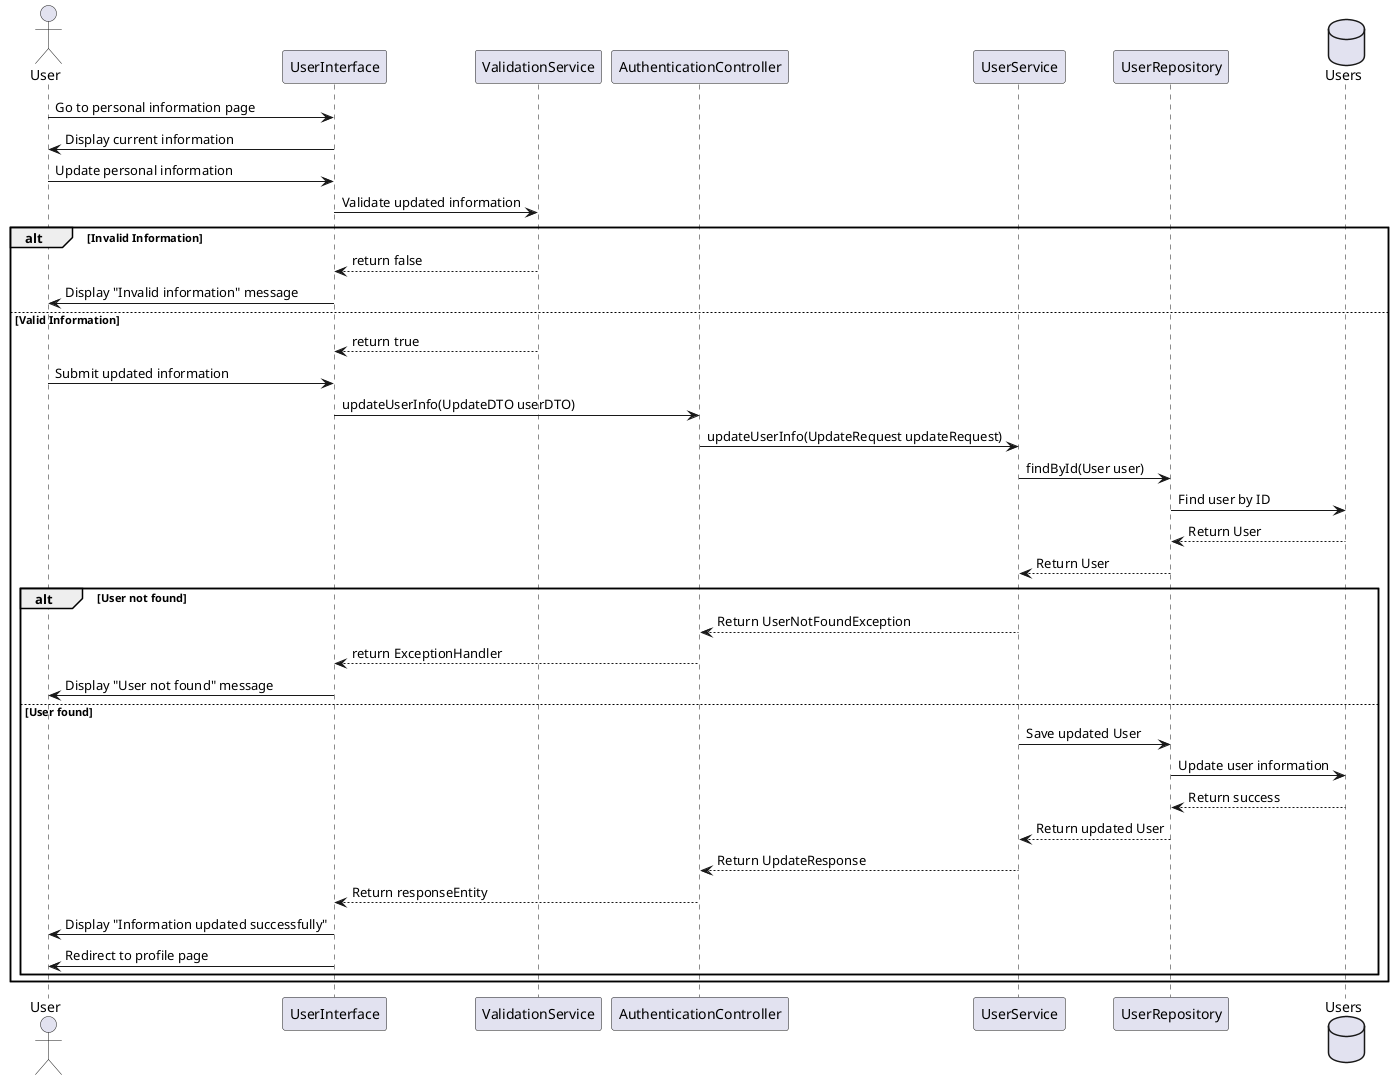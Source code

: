 @startuml
actor User
participant "UserInterface" as UI
participant "ValidationService" as ValidationService
participant "AuthenticationController" as AuthController
participant "UserService" as UserService
participant "UserRepository" as UserRepo
database "Users" as UsersDB

User -> UI: Go to personal information page
UI -> User: Display current information
User -> UI: Update personal information
UI -> ValidationService: Validate updated information

alt Invalid Information
    ValidationService --> UI: return false
    UI -> User: Display "Invalid information" message
else Valid Information
    ValidationService --> UI: return true
    User -> UI: Submit updated information
    UI -> AuthController: updateUserInfo(UpdateDTO userDTO)
    AuthController -> UserService: updateUserInfo(UpdateRequest updateRequest)
    UserService -> UserRepo: findById(User user)
    UserRepo -> UsersDB: Find user by ID
    UsersDB --> UserRepo: Return User
    UserRepo --> UserService: Return User

    alt User not found
        UserService --> AuthController: Return UserNotFoundException
        AuthController --> UI: return ExceptionHandler
        UI -> User: Display "User not found" message
    else User found
        UserService -> UserRepo: Save updated User
        UserRepo -> UsersDB: Update user information
        UsersDB --> UserRepo: Return success
        UserRepo --> UserService: Return updated User
        UserService --> AuthController: Return UpdateResponse
        AuthController --> UI: Return responseEntity
        UI -> User: Display "Information updated successfully"
        UI -> User: Redirect to profile page
    end
end
@enduml
